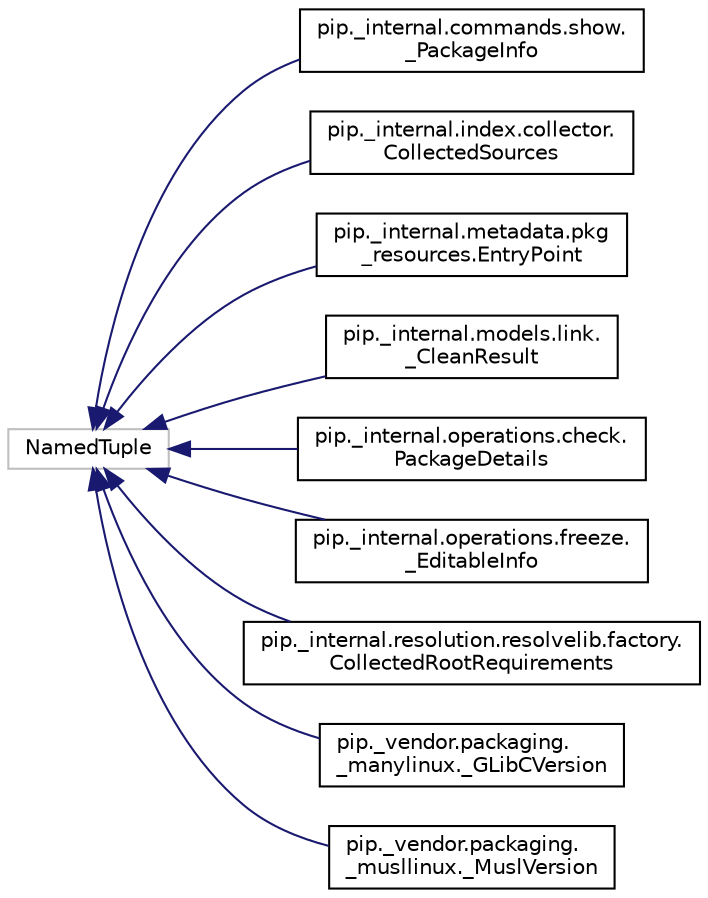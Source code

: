 digraph "Graphical Class Hierarchy"
{
 // LATEX_PDF_SIZE
  edge [fontname="Helvetica",fontsize="10",labelfontname="Helvetica",labelfontsize="10"];
  node [fontname="Helvetica",fontsize="10",shape=record];
  rankdir="LR";
  Node3863 [label="NamedTuple",height=0.2,width=0.4,color="grey75", fillcolor="white", style="filled",tooltip=" "];
  Node3863 -> Node0 [dir="back",color="midnightblue",fontsize="10",style="solid",fontname="Helvetica"];
  Node0 [label="pip._internal.commands.show.\l_PackageInfo",height=0.2,width=0.4,color="black", fillcolor="white", style="filled",URL="$classpip_1_1__internal_1_1commands_1_1show_1_1___package_info.html",tooltip=" "];
  Node3863 -> Node3865 [dir="back",color="midnightblue",fontsize="10",style="solid",fontname="Helvetica"];
  Node3865 [label="pip._internal.index.collector.\lCollectedSources",height=0.2,width=0.4,color="black", fillcolor="white", style="filled",URL="$classpip_1_1__internal_1_1index_1_1collector_1_1_collected_sources.html",tooltip=" "];
  Node3863 -> Node3866 [dir="back",color="midnightblue",fontsize="10",style="solid",fontname="Helvetica"];
  Node3866 [label="pip._internal.metadata.pkg\l_resources.EntryPoint",height=0.2,width=0.4,color="black", fillcolor="white", style="filled",URL="$classpip_1_1__internal_1_1metadata_1_1pkg__resources_1_1_entry_point.html",tooltip=" "];
  Node3863 -> Node3867 [dir="back",color="midnightblue",fontsize="10",style="solid",fontname="Helvetica"];
  Node3867 [label="pip._internal.models.link.\l_CleanResult",height=0.2,width=0.4,color="black", fillcolor="white", style="filled",URL="$classpip_1_1__internal_1_1models_1_1link_1_1___clean_result.html",tooltip=" "];
  Node3863 -> Node3868 [dir="back",color="midnightblue",fontsize="10",style="solid",fontname="Helvetica"];
  Node3868 [label="pip._internal.operations.check.\lPackageDetails",height=0.2,width=0.4,color="black", fillcolor="white", style="filled",URL="$classpip_1_1__internal_1_1operations_1_1check_1_1_package_details.html",tooltip=" "];
  Node3863 -> Node3869 [dir="back",color="midnightblue",fontsize="10",style="solid",fontname="Helvetica"];
  Node3869 [label="pip._internal.operations.freeze.\l_EditableInfo",height=0.2,width=0.4,color="black", fillcolor="white", style="filled",URL="$classpip_1_1__internal_1_1operations_1_1freeze_1_1___editable_info.html",tooltip=" "];
  Node3863 -> Node3870 [dir="back",color="midnightblue",fontsize="10",style="solid",fontname="Helvetica"];
  Node3870 [label="pip._internal.resolution.resolvelib.factory.\lCollectedRootRequirements",height=0.2,width=0.4,color="black", fillcolor="white", style="filled",URL="$classpip_1_1__internal_1_1resolution_1_1resolvelib_1_1factory_1_1_collected_root_requirements.html",tooltip=" "];
  Node3863 -> Node3871 [dir="back",color="midnightblue",fontsize="10",style="solid",fontname="Helvetica"];
  Node3871 [label="pip._vendor.packaging.\l_manylinux._GLibCVersion",height=0.2,width=0.4,color="black", fillcolor="white", style="filled",URL="$classpip_1_1__vendor_1_1packaging_1_1__manylinux_1_1___g_lib_c_version.html",tooltip=" "];
  Node3863 -> Node3872 [dir="back",color="midnightblue",fontsize="10",style="solid",fontname="Helvetica"];
  Node3872 [label="pip._vendor.packaging.\l_musllinux._MuslVersion",height=0.2,width=0.4,color="black", fillcolor="white", style="filled",URL="$classpip_1_1__vendor_1_1packaging_1_1__musllinux_1_1___musl_version.html",tooltip=" "];
}
